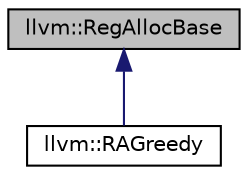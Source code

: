 digraph "llvm::RegAllocBase"
{
 // LATEX_PDF_SIZE
  bgcolor="transparent";
  edge [fontname="Helvetica",fontsize="10",labelfontname="Helvetica",labelfontsize="10"];
  node [fontname="Helvetica",fontsize="10",shape=record];
  Node1 [label="llvm::RegAllocBase",height=0.2,width=0.4,color="black", fillcolor="grey75", style="filled", fontcolor="black",tooltip="RegAllocBase provides the register allocation driver and interface that can be extended to add intere..."];
  Node1 -> Node2 [dir="back",color="midnightblue",fontsize="10",style="solid",fontname="Helvetica"];
  Node2 [label="llvm::RAGreedy",height=0.2,width=0.4,color="black",URL="$classllvm_1_1RAGreedy.html",tooltip=" "];
}
